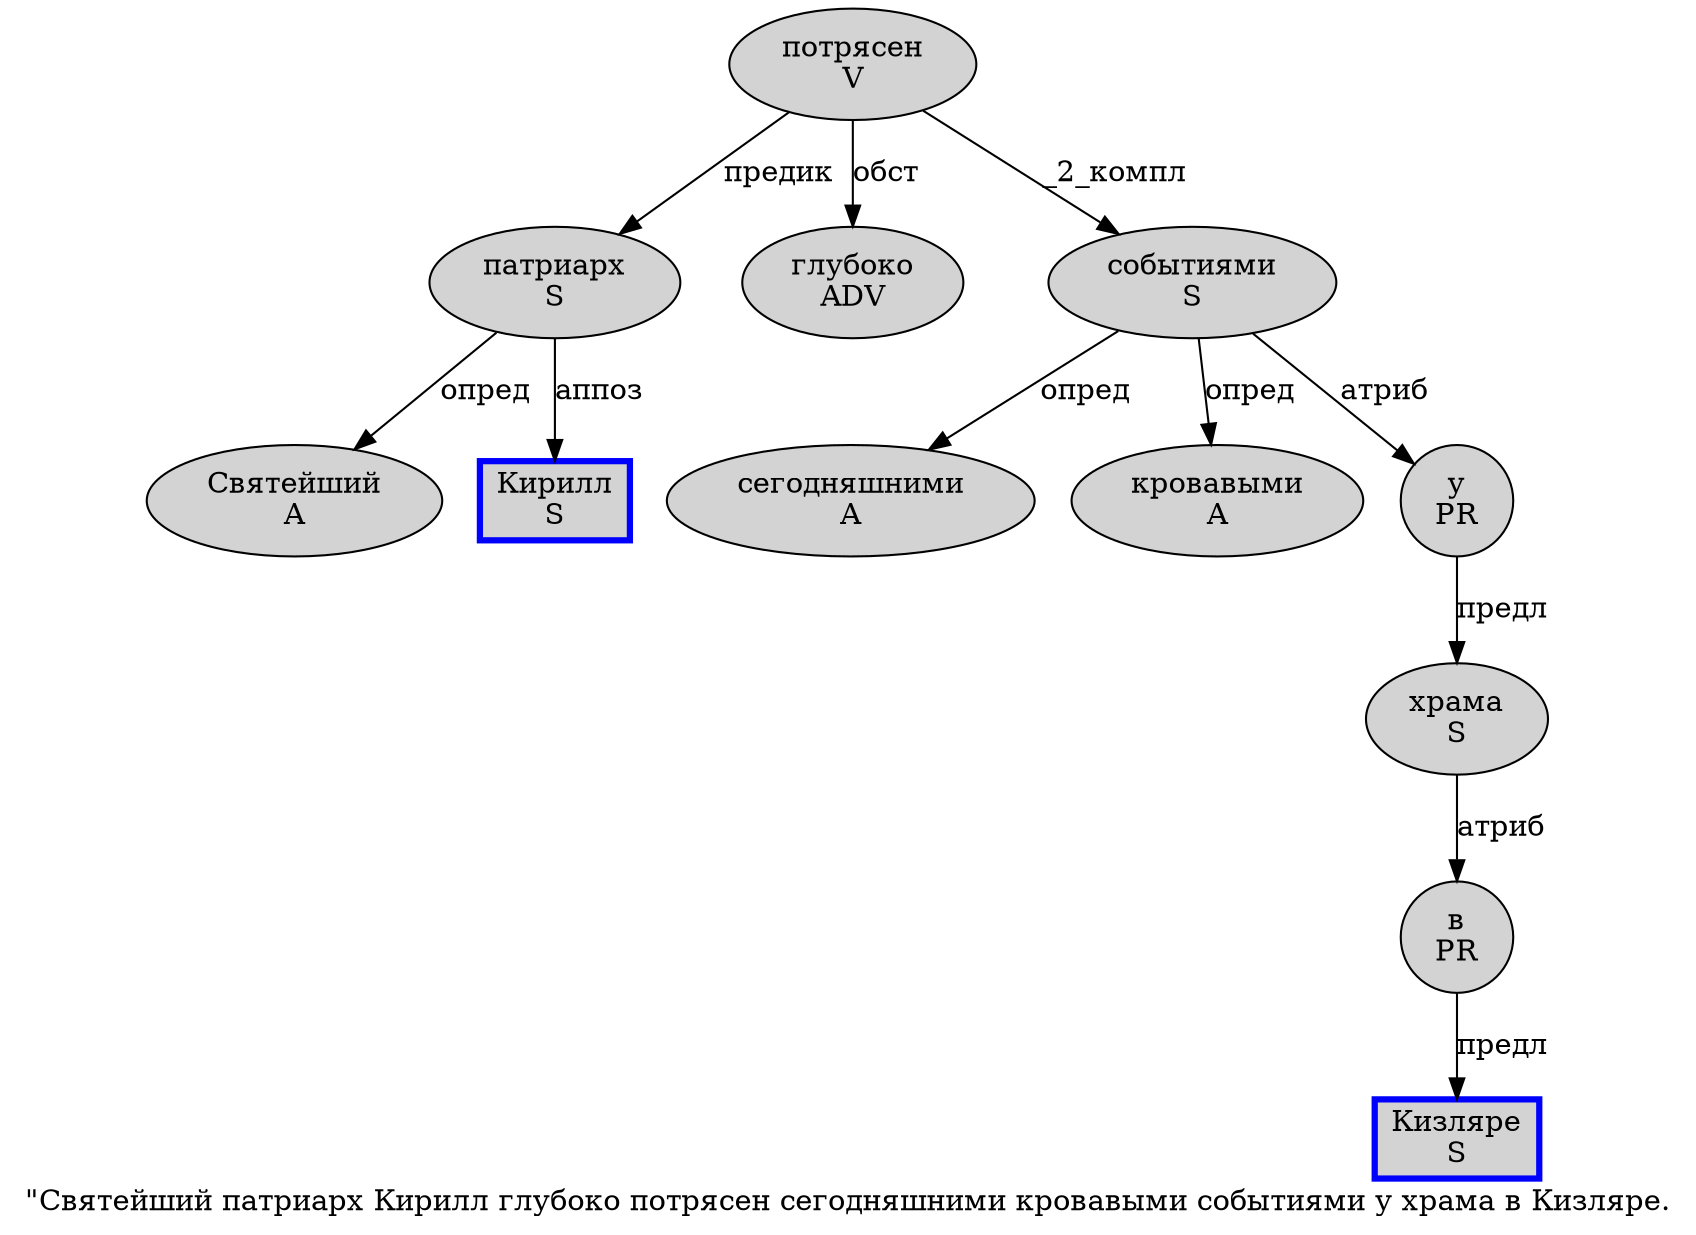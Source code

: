 digraph SENTENCE_67 {
	graph [label="\"Святейший патриарх Кирилл глубоко потрясен сегодняшними кровавыми событиями у храма в Кизляре."]
	node [style=filled]
		1 [label="Святейший
A" color="" fillcolor=lightgray penwidth=1 shape=ellipse]
		2 [label="патриарх
S" color="" fillcolor=lightgray penwidth=1 shape=ellipse]
		3 [label="Кирилл
S" color=blue fillcolor=lightgray penwidth=3 shape=box]
		4 [label="глубоко
ADV" color="" fillcolor=lightgray penwidth=1 shape=ellipse]
		5 [label="потрясен
V" color="" fillcolor=lightgray penwidth=1 shape=ellipse]
		6 [label="сегодняшними
A" color="" fillcolor=lightgray penwidth=1 shape=ellipse]
		7 [label="кровавыми
A" color="" fillcolor=lightgray penwidth=1 shape=ellipse]
		8 [label="событиями
S" color="" fillcolor=lightgray penwidth=1 shape=ellipse]
		9 [label="у
PR" color="" fillcolor=lightgray penwidth=1 shape=ellipse]
		10 [label="храма
S" color="" fillcolor=lightgray penwidth=1 shape=ellipse]
		11 [label="в
PR" color="" fillcolor=lightgray penwidth=1 shape=ellipse]
		12 [label="Кизляре
S" color=blue fillcolor=lightgray penwidth=3 shape=box]
			11 -> 12 [label="предл"]
			5 -> 2 [label="предик"]
			5 -> 4 [label="обст"]
			5 -> 8 [label="_2_компл"]
			10 -> 11 [label="атриб"]
			2 -> 1 [label="опред"]
			2 -> 3 [label="аппоз"]
			9 -> 10 [label="предл"]
			8 -> 6 [label="опред"]
			8 -> 7 [label="опред"]
			8 -> 9 [label="атриб"]
}